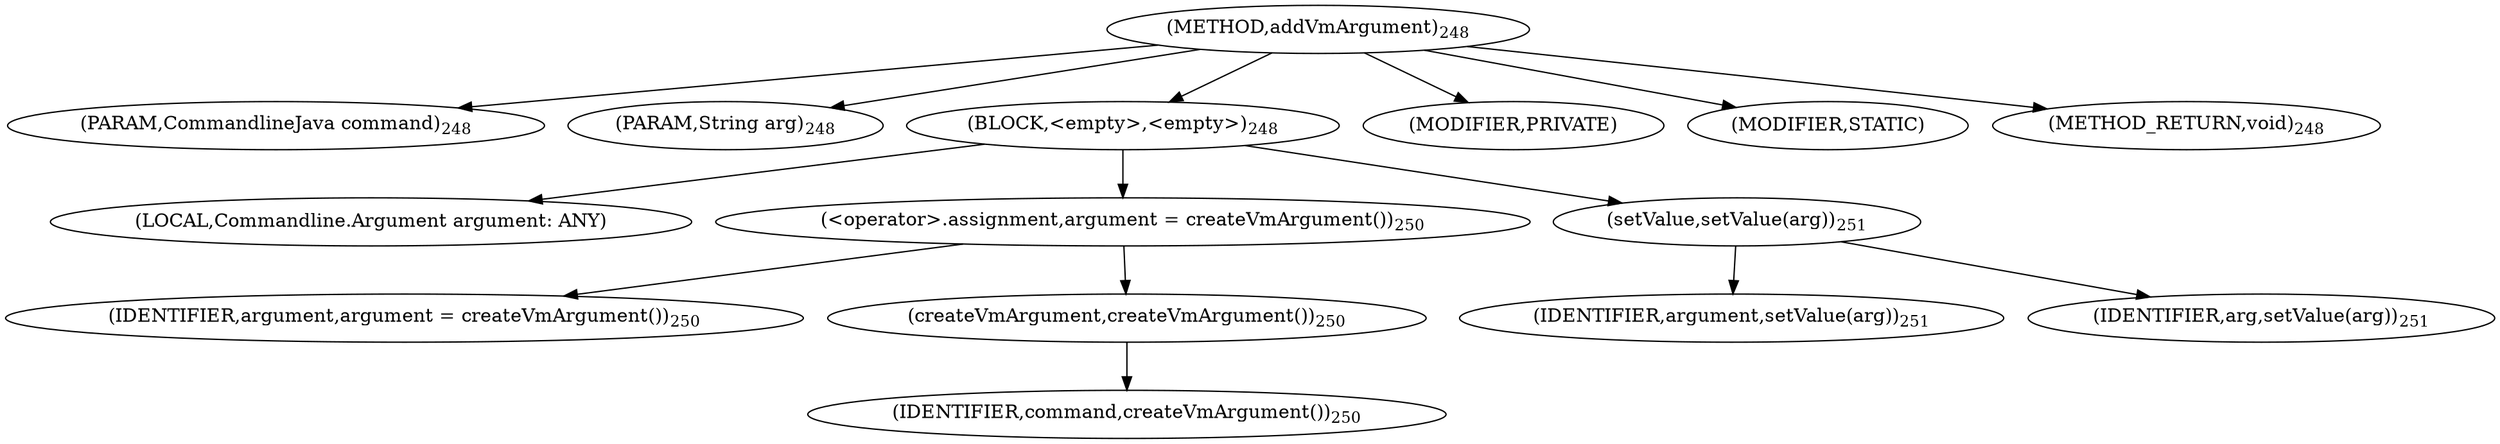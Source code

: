 digraph "addVmArgument" {  
"396" [label = <(METHOD,addVmArgument)<SUB>248</SUB>> ]
"397" [label = <(PARAM,CommandlineJava command)<SUB>248</SUB>> ]
"398" [label = <(PARAM,String arg)<SUB>248</SUB>> ]
"399" [label = <(BLOCK,&lt;empty&gt;,&lt;empty&gt;)<SUB>248</SUB>> ]
"400" [label = <(LOCAL,Commandline.Argument argument: ANY)> ]
"401" [label = <(&lt;operator&gt;.assignment,argument = createVmArgument())<SUB>250</SUB>> ]
"402" [label = <(IDENTIFIER,argument,argument = createVmArgument())<SUB>250</SUB>> ]
"403" [label = <(createVmArgument,createVmArgument())<SUB>250</SUB>> ]
"404" [label = <(IDENTIFIER,command,createVmArgument())<SUB>250</SUB>> ]
"405" [label = <(setValue,setValue(arg))<SUB>251</SUB>> ]
"406" [label = <(IDENTIFIER,argument,setValue(arg))<SUB>251</SUB>> ]
"407" [label = <(IDENTIFIER,arg,setValue(arg))<SUB>251</SUB>> ]
"408" [label = <(MODIFIER,PRIVATE)> ]
"409" [label = <(MODIFIER,STATIC)> ]
"410" [label = <(METHOD_RETURN,void)<SUB>248</SUB>> ]
  "396" -> "397" 
  "396" -> "398" 
  "396" -> "399" 
  "396" -> "408" 
  "396" -> "409" 
  "396" -> "410" 
  "399" -> "400" 
  "399" -> "401" 
  "399" -> "405" 
  "401" -> "402" 
  "401" -> "403" 
  "403" -> "404" 
  "405" -> "406" 
  "405" -> "407" 
}
